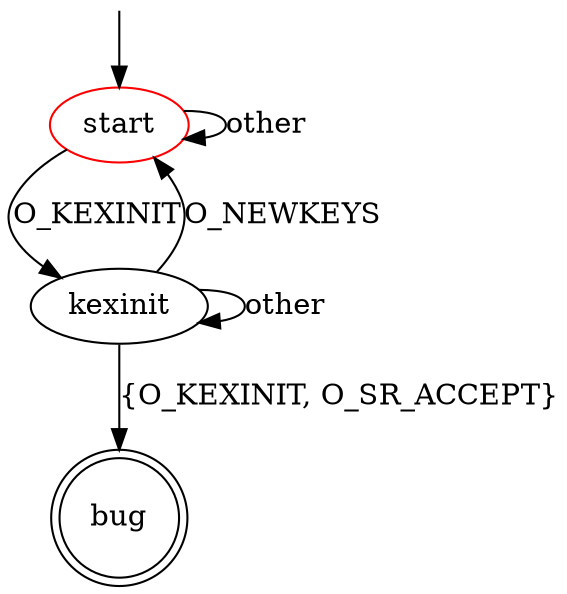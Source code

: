 digraph G {
label=""
start [color="red"]
bug [shape="doublecircle"]

start -> kexinit [label="O_KEXINIT"]
start -> start [label="other"]
kexinit -> bug [label="{O_KEXINIT, O_SR_ACCEPT}"]
kexinit -> start [label="O_NEWKEYS"]
kexinit -> kexinit [label="other"]

__start0 [label="" shape="none" width="0" height="0"];
__start0 -> start;
}